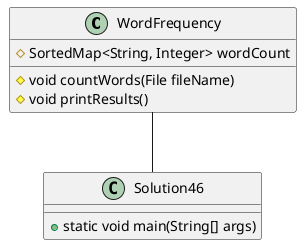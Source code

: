 @startuml
'https://plantuml.com/sequence-diagram

class WordFrequency {
 # SortedMap<String, Integer> wordCount

 # void countWords(File fileName)
 # void printResults()
}

class Solution46 {
 + static void main(String[] args)
}

WordFrequency -- Solution46
@enduml